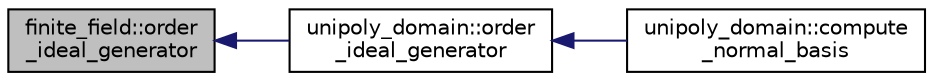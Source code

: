 digraph "finite_field::order_ideal_generator"
{
  edge [fontname="Helvetica",fontsize="10",labelfontname="Helvetica",labelfontsize="10"];
  node [fontname="Helvetica",fontsize="10",shape=record];
  rankdir="LR";
  Node13853 [label="finite_field::order\l_ideal_generator",height=0.2,width=0.4,color="black", fillcolor="grey75", style="filled", fontcolor="black"];
  Node13853 -> Node13854 [dir="back",color="midnightblue",fontsize="10",style="solid",fontname="Helvetica"];
  Node13854 [label="unipoly_domain::order\l_ideal_generator",height=0.2,width=0.4,color="black", fillcolor="white", style="filled",URL="$da/d3c/classunipoly__domain.html#a2610dcbc95a611ad0108a5b1b679dacb"];
  Node13854 -> Node13855 [dir="back",color="midnightblue",fontsize="10",style="solid",fontname="Helvetica"];
  Node13855 [label="unipoly_domain::compute\l_normal_basis",height=0.2,width=0.4,color="black", fillcolor="white", style="filled",URL="$da/d3c/classunipoly__domain.html#a799f3e7de9717b6c0b52dbc5305f3bf5"];
}
